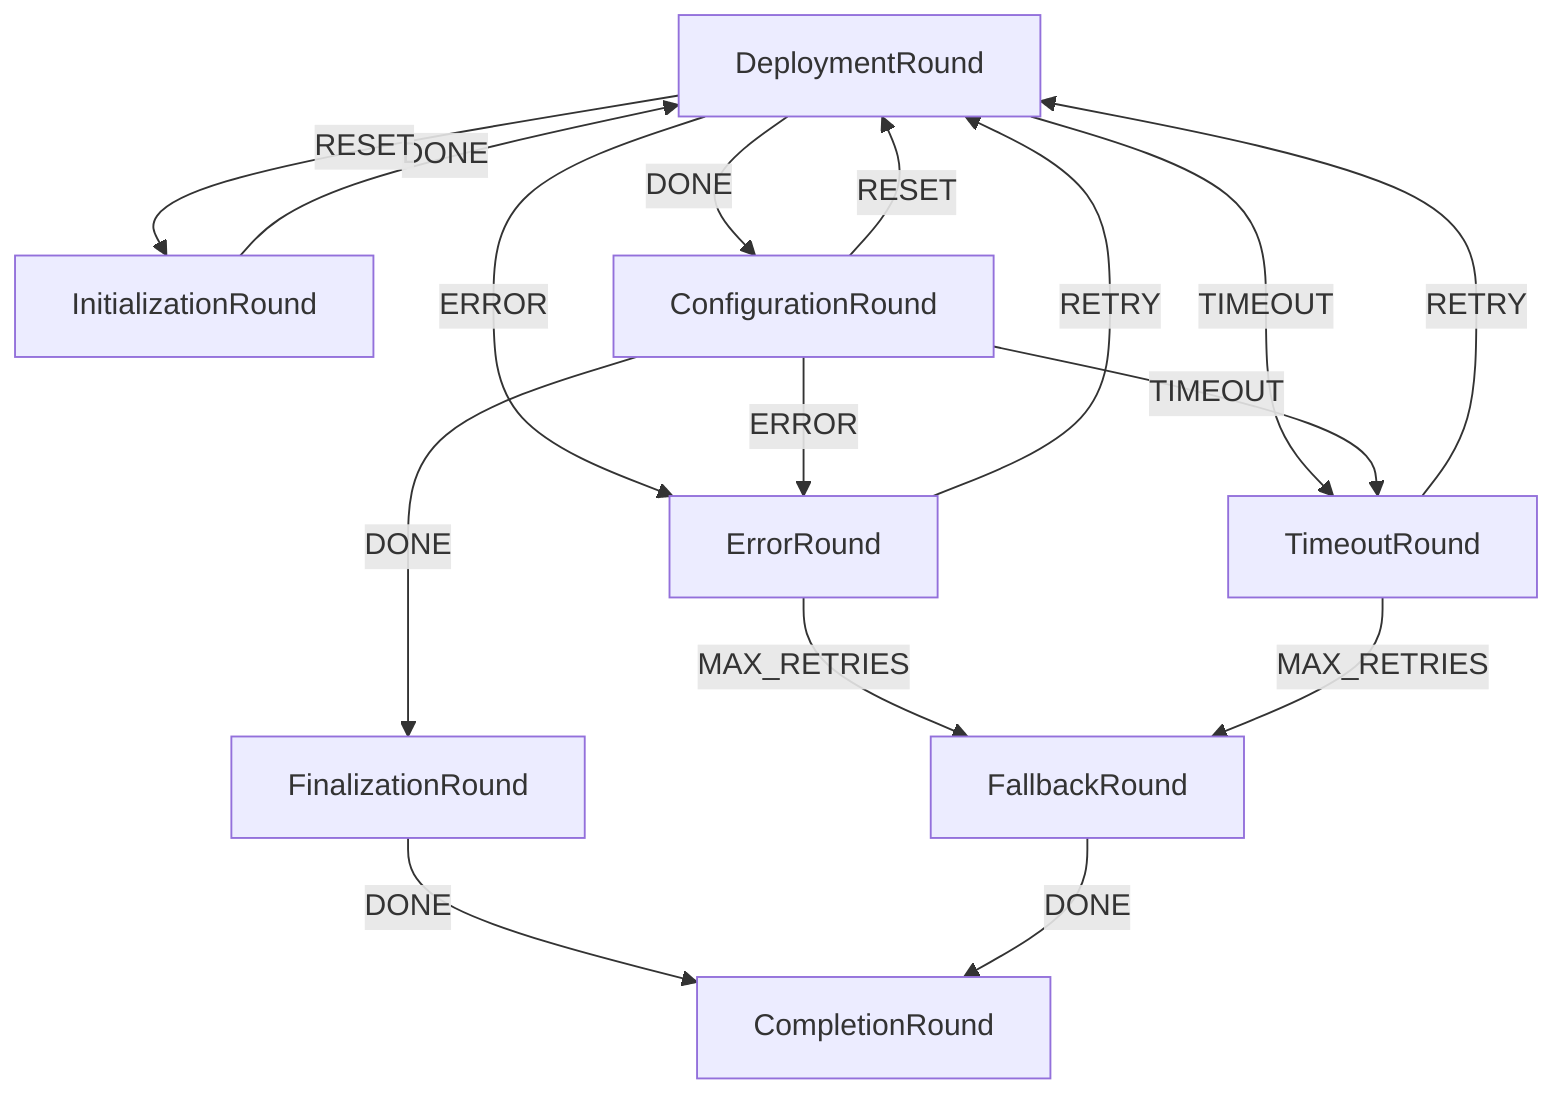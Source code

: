 graph TD
  DeploymentRound
  CompletionRound
  TimeoutRound
  InitializationRound
  FallbackRound
  ErrorRound
  DeploymentRound
  ConfigurationRound
  FinalizationRound
  InitializationRound -->|DONE| DeploymentRound
  DeploymentRound -->|DONE| ConfigurationRound
  DeploymentRound -->|ERROR| ErrorRound
  DeploymentRound -->|TIMEOUT| TimeoutRound
  DeploymentRound -->|RESET| InitializationRound
  ConfigurationRound -->|DONE| FinalizationRound
  ConfigurationRound -->|ERROR| ErrorRound
  ConfigurationRound -->|TIMEOUT| TimeoutRound
  ConfigurationRound -->|RESET| DeploymentRound
  FinalizationRound -->|DONE| CompletionRound
  ErrorRound -->|RETRY| DeploymentRound
  ErrorRound -->|MAX_RETRIES| FallbackRound
  TimeoutRound -->|RETRY| DeploymentRound
  TimeoutRound -->|MAX_RETRIES| FallbackRound
  FallbackRound -->|DONE| CompletionRound